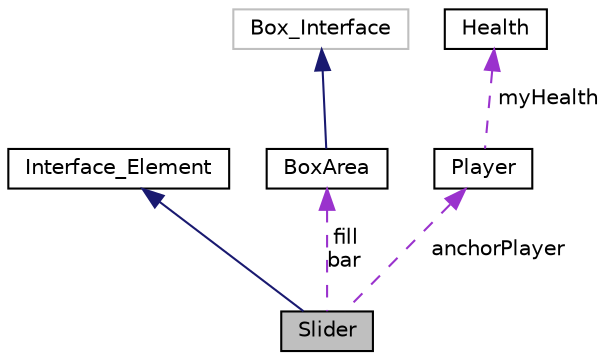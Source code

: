 digraph "Slider"
{
  edge [fontname="Helvetica",fontsize="10",labelfontname="Helvetica",labelfontsize="10"];
  node [fontname="Helvetica",fontsize="10",shape=record];
  Node2 [label="Slider",height=0.2,width=0.4,color="black", fillcolor="grey75", style="filled", fontcolor="black"];
  Node3 -> Node2 [dir="back",color="midnightblue",fontsize="10",style="solid",fontname="Helvetica"];
  Node3 [label="Interface_Element",height=0.2,width=0.4,color="black", fillcolor="white", style="filled",URL="$classInterface__Element.html"];
  Node4 -> Node2 [dir="back",color="darkorchid3",fontsize="10",style="dashed",label=" fill\nbar" ,fontname="Helvetica"];
  Node4 [label="BoxArea",height=0.2,width=0.4,color="black", fillcolor="white", style="filled",URL="$classBoxArea.html"];
  Node5 -> Node4 [dir="back",color="midnightblue",fontsize="10",style="solid",fontname="Helvetica"];
  Node5 [label="Box_Interface",height=0.2,width=0.4,color="grey75", fillcolor="white", style="filled"];
  Node6 -> Node2 [dir="back",color="darkorchid3",fontsize="10",style="dashed",label=" anchorPlayer" ,fontname="Helvetica"];
  Node6 [label="Player",height=0.2,width=0.4,color="black", fillcolor="white", style="filled",URL="$classPlayer.html"];
  Node7 -> Node6 [dir="back",color="darkorchid3",fontsize="10",style="dashed",label=" myHealth" ,fontname="Helvetica"];
  Node7 [label="Health",height=0.2,width=0.4,color="black", fillcolor="white", style="filled",URL="$classHealth.html"];
}
